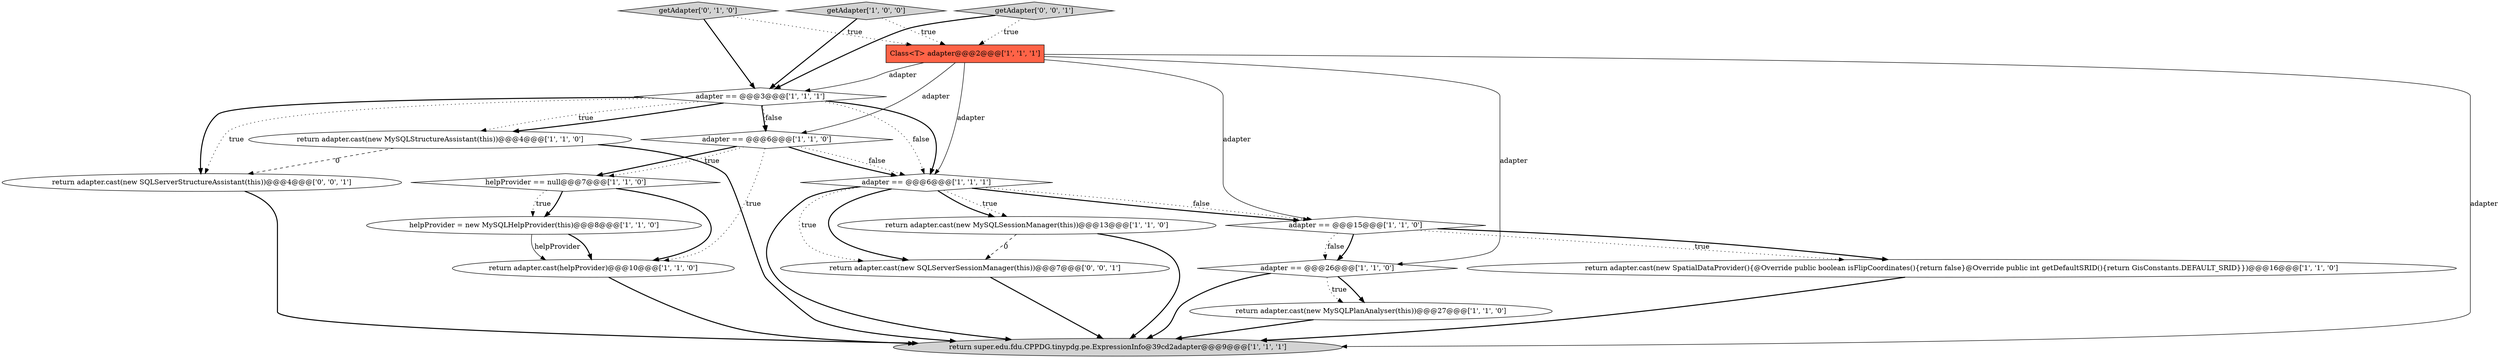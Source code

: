 digraph {
1 [style = filled, label = "return adapter.cast(helpProvider)@@@10@@@['1', '1', '0']", fillcolor = white, shape = ellipse image = "AAA0AAABBB1BBB"];
8 [style = filled, label = "getAdapter['1', '0', '0']", fillcolor = lightgray, shape = diamond image = "AAA0AAABBB1BBB"];
13 [style = filled, label = "return adapter.cast(new MySQLSessionManager(this))@@@13@@@['1', '1', '0']", fillcolor = white, shape = ellipse image = "AAA0AAABBB1BBB"];
14 [style = filled, label = "helpProvider = new MySQLHelpProvider(this)@@@8@@@['1', '1', '0']", fillcolor = white, shape = ellipse image = "AAA0AAABBB1BBB"];
3 [style = filled, label = "helpProvider == null@@@7@@@['1', '1', '0']", fillcolor = white, shape = diamond image = "AAA0AAABBB1BBB"];
10 [style = filled, label = "adapter == @@@15@@@['1', '1', '0']", fillcolor = white, shape = diamond image = "AAA0AAABBB1BBB"];
12 [style = filled, label = "adapter == @@@6@@@['1', '1', '1']", fillcolor = white, shape = diamond image = "AAA0AAABBB1BBB"];
18 [style = filled, label = "return adapter.cast(new SQLServerStructureAssistant(this))@@@4@@@['0', '0', '1']", fillcolor = white, shape = ellipse image = "AAA0AAABBB3BBB"];
11 [style = filled, label = "adapter == @@@6@@@['1', '1', '0']", fillcolor = white, shape = diamond image = "AAA0AAABBB1BBB"];
17 [style = filled, label = "return adapter.cast(new SQLServerSessionManager(this))@@@7@@@['0', '0', '1']", fillcolor = white, shape = ellipse image = "AAA0AAABBB3BBB"];
7 [style = filled, label = "return super.edu.fdu.CPPDG.tinypdg.pe.ExpressionInfo@39cd2adapter@@@9@@@['1', '1', '1']", fillcolor = lightgray, shape = ellipse image = "AAA0AAABBB1BBB"];
4 [style = filled, label = "return adapter.cast(new MySQLPlanAnalyser(this))@@@27@@@['1', '1', '0']", fillcolor = white, shape = ellipse image = "AAA0AAABBB1BBB"];
0 [style = filled, label = "return adapter.cast(new SpatialDataProvider(){@Override public boolean isFlipCoordinates(){return false}@Override public int getDefaultSRID(){return GisConstants.DEFAULT_SRID}})@@@16@@@['1', '1', '0']", fillcolor = white, shape = ellipse image = "AAA0AAABBB1BBB"];
15 [style = filled, label = "getAdapter['0', '1', '0']", fillcolor = lightgray, shape = diamond image = "AAA0AAABBB2BBB"];
16 [style = filled, label = "getAdapter['0', '0', '1']", fillcolor = lightgray, shape = diamond image = "AAA0AAABBB3BBB"];
6 [style = filled, label = "return adapter.cast(new MySQLStructureAssistant(this))@@@4@@@['1', '1', '0']", fillcolor = white, shape = ellipse image = "AAA0AAABBB1BBB"];
9 [style = filled, label = "adapter == @@@26@@@['1', '1', '0']", fillcolor = white, shape = diamond image = "AAA0AAABBB1BBB"];
2 [style = filled, label = "adapter == @@@3@@@['1', '1', '1']", fillcolor = white, shape = diamond image = "AAA0AAABBB1BBB"];
5 [style = filled, label = "Class<T> adapter@@@2@@@['1', '1', '1']", fillcolor = tomato, shape = box image = "AAA0AAABBB1BBB"];
11->3 [style = bold, label=""];
12->7 [style = bold, label=""];
5->11 [style = solid, label="adapter"];
11->3 [style = dotted, label="true"];
3->14 [style = bold, label=""];
13->7 [style = bold, label=""];
4->7 [style = bold, label=""];
11->12 [style = bold, label=""];
6->18 [style = dashed, label="0"];
9->4 [style = bold, label=""];
13->17 [style = dashed, label="0"];
2->11 [style = bold, label=""];
10->9 [style = bold, label=""];
0->7 [style = bold, label=""];
5->9 [style = solid, label="adapter"];
2->12 [style = dotted, label="false"];
5->10 [style = solid, label="adapter"];
12->13 [style = dotted, label="true"];
3->14 [style = dotted, label="true"];
2->6 [style = dotted, label="true"];
5->7 [style = solid, label="adapter"];
10->0 [style = dotted, label="true"];
5->2 [style = solid, label="adapter"];
15->2 [style = bold, label=""];
3->1 [style = bold, label=""];
12->13 [style = bold, label=""];
14->1 [style = bold, label=""];
12->17 [style = dotted, label="true"];
16->2 [style = bold, label=""];
12->10 [style = bold, label=""];
15->5 [style = dotted, label="true"];
8->2 [style = bold, label=""];
14->1 [style = solid, label="helpProvider"];
2->18 [style = bold, label=""];
12->17 [style = bold, label=""];
5->12 [style = solid, label="adapter"];
2->12 [style = bold, label=""];
11->1 [style = dotted, label="true"];
2->18 [style = dotted, label="true"];
9->4 [style = dotted, label="true"];
8->5 [style = dotted, label="true"];
11->12 [style = dotted, label="false"];
2->6 [style = bold, label=""];
2->11 [style = dotted, label="false"];
1->7 [style = bold, label=""];
6->7 [style = bold, label=""];
17->7 [style = bold, label=""];
16->5 [style = dotted, label="true"];
18->7 [style = bold, label=""];
10->0 [style = bold, label=""];
12->10 [style = dotted, label="false"];
10->9 [style = dotted, label="false"];
9->7 [style = bold, label=""];
}
